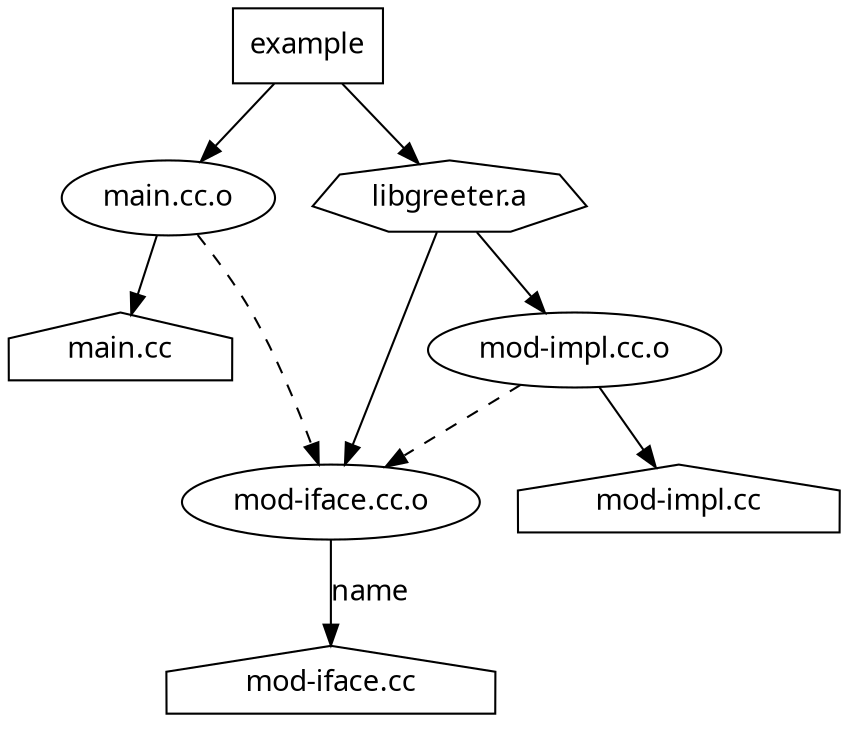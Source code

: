 digraph {
    node [fontname="Atkinson Hyperlegible"]
    edge [fontname="Atkinson Hyperlegible"]

    node1 [label="main.cc" shape="house"]
    node2 [label="main.cc.o"]
    node3 [label="example" shape="rect"]
    node4 [label="mod-iface.cc" shape="house"]
    node5 [label="mod-iface.cc.o"]
    node6 [label="mod-impl.cc" shape="house"]
    node7 [label="mod-impl.cc.o"]
    node8 [label="libgreeter.a" shape="septagon"]
    node2 -> { node1 }
    node2 -> { node5 } [style=dashed]
    node3 -> { node2 node8 }
    node5 -> { node4 } [label="name"]
    node7 -> { node6 }
    node7 -> { node5 } [style=dashed]
    node8 -> { node5 node7 }
}
